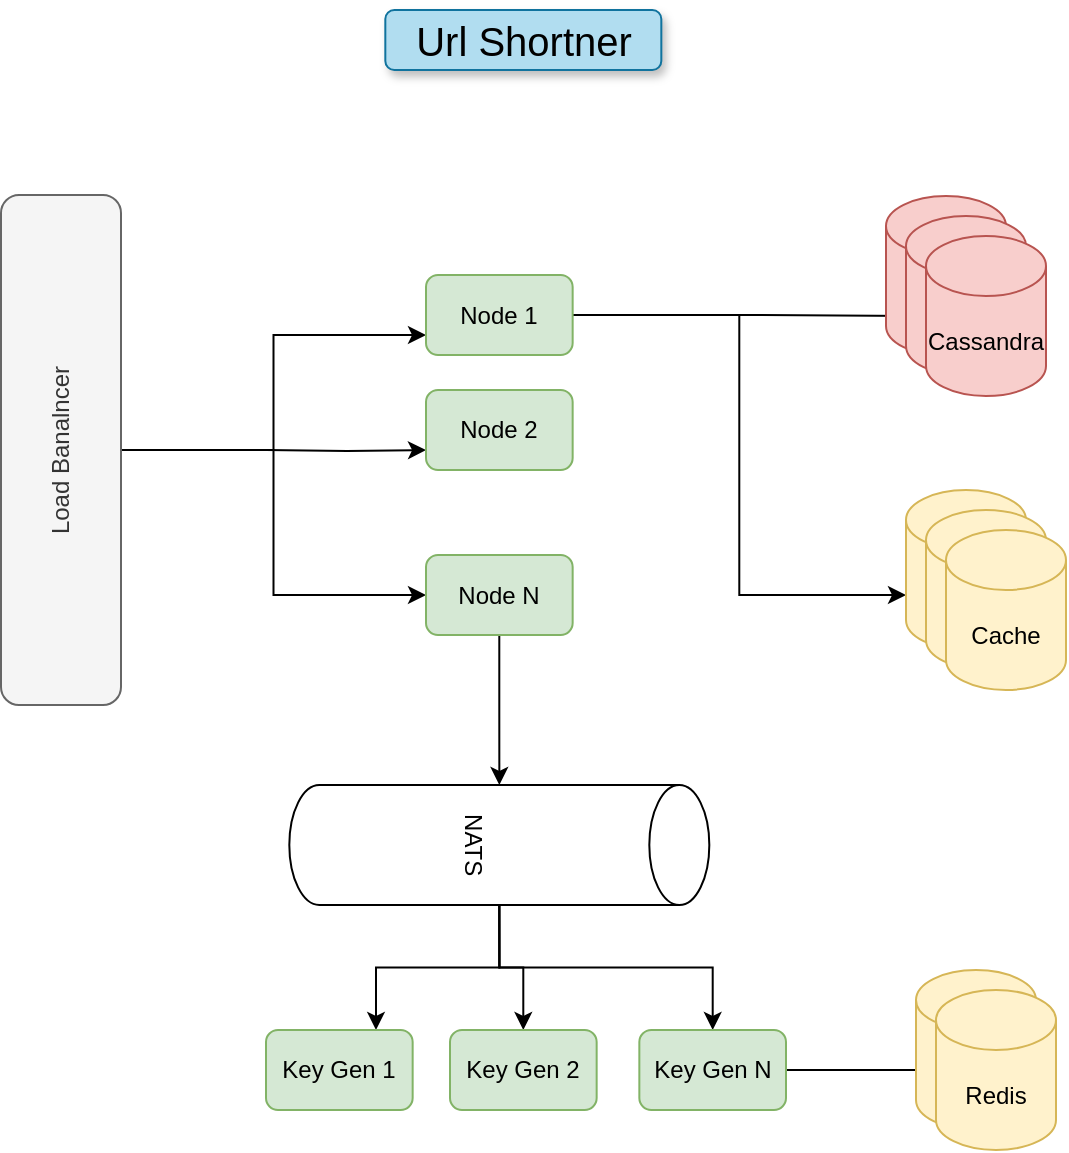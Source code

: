 <mxfile version="15.4.0" type="device"><diagram id="iRTwIyXYEeb4j6Jy1glv" name="Page-1"><mxGraphModel dx="1086" dy="798" grid="1" gridSize="10" guides="1" tooltips="1" connect="1" arrows="1" fold="1" page="1" pageScale="1" pageWidth="850" pageHeight="1100" math="0" shadow="0"><root><mxCell id="0"/><mxCell id="1" parent="0"/><mxCell id="TbVGyks_fTAk_sLeW6Vy-22" style="edgeStyle=orthogonalEdgeStyle;rounded=0;orthogonalLoop=1;jettySize=auto;html=1;entryX=0;entryY=0.75;entryDx=0;entryDy=0;" edge="1" parent="1" source="TbVGyks_fTAk_sLeW6Vy-2" target="TbVGyks_fTAk_sLeW6Vy-3"><mxGeometry relative="1" as="geometry"/></mxCell><mxCell id="TbVGyks_fTAk_sLeW6Vy-23" style="edgeStyle=orthogonalEdgeStyle;rounded=0;orthogonalLoop=1;jettySize=auto;html=1;entryX=0;entryY=0.75;entryDx=0;entryDy=0;" edge="1" parent="1" target="TbVGyks_fTAk_sLeW6Vy-6"><mxGeometry relative="1" as="geometry"><mxPoint x="210" y="400" as="sourcePoint"/></mxGeometry></mxCell><mxCell id="TbVGyks_fTAk_sLeW6Vy-24" style="edgeStyle=orthogonalEdgeStyle;rounded=0;orthogonalLoop=1;jettySize=auto;html=1;exitX=0.5;exitY=1;exitDx=0;exitDy=0;entryX=0;entryY=0.5;entryDx=0;entryDy=0;" edge="1" parent="1" source="TbVGyks_fTAk_sLeW6Vy-2" target="TbVGyks_fTAk_sLeW6Vy-7"><mxGeometry relative="1" as="geometry"/></mxCell><mxCell id="TbVGyks_fTAk_sLeW6Vy-2" value="Load Banalncer" style="rounded=1;whiteSpace=wrap;html=1;rotation=-90;fillColor=#f5f5f5;strokeColor=#666666;fontColor=#333333;" vertex="1" parent="1"><mxGeometry x="-20" y="370" width="255" height="60" as="geometry"/></mxCell><mxCell id="TbVGyks_fTAk_sLeW6Vy-31" style="edgeStyle=orthogonalEdgeStyle;rounded=0;orthogonalLoop=1;jettySize=auto;html=1;exitX=1;exitY=0.5;exitDx=0;exitDy=0;entryX=0;entryY=0.5;entryDx=0;entryDy=0;entryPerimeter=0;fontSize=20;" edge="1" parent="1" source="TbVGyks_fTAk_sLeW6Vy-3" target="TbVGyks_fTAk_sLeW6Vy-10"><mxGeometry relative="1" as="geometry"/></mxCell><mxCell id="TbVGyks_fTAk_sLeW6Vy-32" style="edgeStyle=orthogonalEdgeStyle;rounded=0;orthogonalLoop=1;jettySize=auto;html=1;exitX=1;exitY=0.5;exitDx=0;exitDy=0;entryX=0;entryY=0;entryDx=0;entryDy=52.5;entryPerimeter=0;fontSize=20;" edge="1" parent="1" source="TbVGyks_fTAk_sLeW6Vy-3" target="TbVGyks_fTAk_sLeW6Vy-11"><mxGeometry relative="1" as="geometry"/></mxCell><mxCell id="TbVGyks_fTAk_sLeW6Vy-3" value="Node 1" style="rounded=1;whiteSpace=wrap;html=1;fillColor=#d5e8d4;strokeColor=#82b366;" vertex="1" parent="1"><mxGeometry x="290" y="312.5" width="73.33" height="40" as="geometry"/></mxCell><mxCell id="TbVGyks_fTAk_sLeW6Vy-6" value="Node 2" style="rounded=1;whiteSpace=wrap;html=1;fillColor=#d5e8d4;strokeColor=#82b366;" vertex="1" parent="1"><mxGeometry x="290" y="370" width="73.33" height="40" as="geometry"/></mxCell><mxCell id="TbVGyks_fTAk_sLeW6Vy-25" value="" style="edgeStyle=orthogonalEdgeStyle;rounded=0;orthogonalLoop=1;jettySize=auto;html=1;" edge="1" parent="1" source="TbVGyks_fTAk_sLeW6Vy-7" target="TbVGyks_fTAk_sLeW6Vy-14"><mxGeometry relative="1" as="geometry"/></mxCell><mxCell id="TbVGyks_fTAk_sLeW6Vy-7" value="Node N" style="rounded=1;whiteSpace=wrap;html=1;fillColor=#d5e8d4;strokeColor=#82b366;" vertex="1" parent="1"><mxGeometry x="290" y="452.5" width="73.33" height="40" as="geometry"/></mxCell><mxCell id="TbVGyks_fTAk_sLeW6Vy-8" value="" style="shape=cylinder3;whiteSpace=wrap;html=1;boundedLbl=1;backgroundOutline=1;size=15;fillColor=#f8cecc;strokeColor=#b85450;" vertex="1" parent="1"><mxGeometry x="520" y="273" width="60" height="80" as="geometry"/></mxCell><mxCell id="TbVGyks_fTAk_sLeW6Vy-9" value="" style="shape=cylinder3;whiteSpace=wrap;html=1;boundedLbl=1;backgroundOutline=1;size=15;fillColor=#f8cecc;strokeColor=#b85450;" vertex="1" parent="1"><mxGeometry x="530" y="283" width="60" height="80" as="geometry"/></mxCell><mxCell id="TbVGyks_fTAk_sLeW6Vy-10" value="Cassandra" style="shape=cylinder3;whiteSpace=wrap;html=1;boundedLbl=1;backgroundOutline=1;size=15;fillColor=#f8cecc;strokeColor=#b85450;" vertex="1" parent="1"><mxGeometry x="540" y="293" width="60" height="80" as="geometry"/></mxCell><mxCell id="TbVGyks_fTAk_sLeW6Vy-11" value="" style="shape=cylinder3;whiteSpace=wrap;html=1;boundedLbl=1;backgroundOutline=1;size=15;fillColor=#fff2cc;strokeColor=#d6b656;" vertex="1" parent="1"><mxGeometry x="530" y="420" width="60" height="80" as="geometry"/></mxCell><mxCell id="TbVGyks_fTAk_sLeW6Vy-12" value="" style="shape=cylinder3;whiteSpace=wrap;html=1;boundedLbl=1;backgroundOutline=1;size=15;fillColor=#fff2cc;strokeColor=#d6b656;" vertex="1" parent="1"><mxGeometry x="540" y="430" width="60" height="80" as="geometry"/></mxCell><mxCell id="TbVGyks_fTAk_sLeW6Vy-13" value="Cache" style="shape=cylinder3;whiteSpace=wrap;html=1;boundedLbl=1;backgroundOutline=1;size=15;fillColor=#fff2cc;strokeColor=#d6b656;" vertex="1" parent="1"><mxGeometry x="550" y="440" width="60" height="80" as="geometry"/></mxCell><mxCell id="TbVGyks_fTAk_sLeW6Vy-26" style="edgeStyle=orthogonalEdgeStyle;rounded=0;orthogonalLoop=1;jettySize=auto;html=1;exitX=1;exitY=0.5;exitDx=0;exitDy=0;exitPerimeter=0;entryX=0.75;entryY=0;entryDx=0;entryDy=0;" edge="1" parent="1" source="TbVGyks_fTAk_sLeW6Vy-14" target="TbVGyks_fTAk_sLeW6Vy-15"><mxGeometry relative="1" as="geometry"/></mxCell><mxCell id="TbVGyks_fTAk_sLeW6Vy-27" style="edgeStyle=orthogonalEdgeStyle;rounded=0;orthogonalLoop=1;jettySize=auto;html=1;exitX=1;exitY=0.5;exitDx=0;exitDy=0;exitPerimeter=0;" edge="1" parent="1" source="TbVGyks_fTAk_sLeW6Vy-14" target="TbVGyks_fTAk_sLeW6Vy-16"><mxGeometry relative="1" as="geometry"/></mxCell><mxCell id="TbVGyks_fTAk_sLeW6Vy-28" style="edgeStyle=orthogonalEdgeStyle;rounded=0;orthogonalLoop=1;jettySize=auto;html=1;exitX=1;exitY=0.5;exitDx=0;exitDy=0;exitPerimeter=0;" edge="1" parent="1" source="TbVGyks_fTAk_sLeW6Vy-14" target="TbVGyks_fTAk_sLeW6Vy-17"><mxGeometry relative="1" as="geometry"/></mxCell><mxCell id="TbVGyks_fTAk_sLeW6Vy-14" value="NATS" style="shape=cylinder3;whiteSpace=wrap;html=1;boundedLbl=1;backgroundOutline=1;size=15;rotation=90;" vertex="1" parent="1"><mxGeometry x="296.66" y="492.5" width="60" height="210" as="geometry"/></mxCell><mxCell id="TbVGyks_fTAk_sLeW6Vy-15" value="Key Gen 1" style="rounded=1;whiteSpace=wrap;html=1;fillColor=#d5e8d4;strokeColor=#82b366;" vertex="1" parent="1"><mxGeometry x="210" y="690" width="73.33" height="40" as="geometry"/></mxCell><mxCell id="TbVGyks_fTAk_sLeW6Vy-16" value="Key Gen 2" style="rounded=1;whiteSpace=wrap;html=1;fillColor=#d5e8d4;strokeColor=#82b366;" vertex="1" parent="1"><mxGeometry x="302" y="690" width="73.33" height="40" as="geometry"/></mxCell><mxCell id="TbVGyks_fTAk_sLeW6Vy-29" value="" style="edgeStyle=orthogonalEdgeStyle;rounded=0;orthogonalLoop=1;jettySize=auto;html=1;" edge="1" parent="1" source="TbVGyks_fTAk_sLeW6Vy-17" target="TbVGyks_fTAk_sLeW6Vy-21"><mxGeometry relative="1" as="geometry"/></mxCell><mxCell id="TbVGyks_fTAk_sLeW6Vy-17" value="Key Gen N" style="rounded=1;whiteSpace=wrap;html=1;fillColor=#d5e8d4;strokeColor=#82b366;" vertex="1" parent="1"><mxGeometry x="396.67" y="690" width="73.33" height="40" as="geometry"/></mxCell><mxCell id="TbVGyks_fTAk_sLeW6Vy-19" value="" style="shape=cylinder3;whiteSpace=wrap;html=1;boundedLbl=1;backgroundOutline=1;size=15;fillColor=#fff2cc;strokeColor=#d6b656;" vertex="1" parent="1"><mxGeometry x="535" y="660" width="60" height="80" as="geometry"/></mxCell><mxCell id="TbVGyks_fTAk_sLeW6Vy-21" value="Redis" style="shape=cylinder3;whiteSpace=wrap;html=1;boundedLbl=1;backgroundOutline=1;size=15;fillColor=#fff2cc;strokeColor=#d6b656;" vertex="1" parent="1"><mxGeometry x="545" y="670" width="60" height="80" as="geometry"/></mxCell><mxCell id="TbVGyks_fTAk_sLeW6Vy-30" value="Url Shortner" style="text;html=1;strokeColor=#10739e;fillColor=#b1ddf0;align=center;verticalAlign=middle;whiteSpace=wrap;rounded=1;fontSize=20;glass=0;shadow=1;sketch=0;" vertex="1" parent="1"><mxGeometry x="269.66" y="180" width="138" height="30" as="geometry"/></mxCell></root></mxGraphModel></diagram></mxfile>